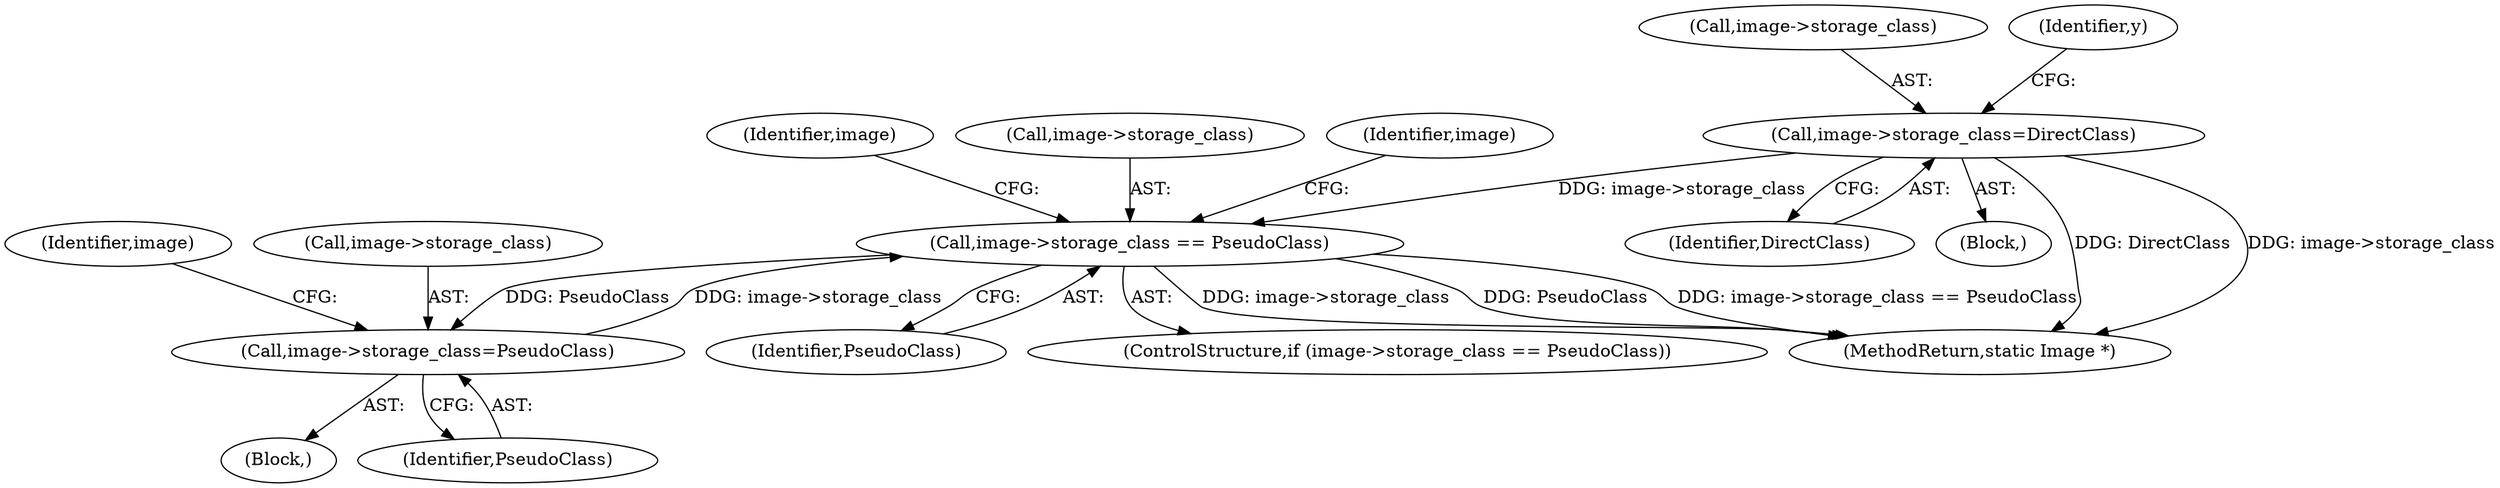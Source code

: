 digraph "0_ImageMagick_f6e9d0d9955e85bdd7540b251cd50d598dacc5e6_3@pointer" {
"1001457" [label="(Call,image->storage_class == PseudoClass)"];
"1002723" [label="(Call,image->storage_class=DirectClass)"];
"1001426" [label="(Call,image->storage_class=PseudoClass)"];
"1001457" [label="(Call,image->storage_class == PseudoClass)"];
"1001645" [label="(Identifier,image)"];
"1001458" [label="(Call,image->storage_class)"];
"1002724" [label="(Call,image->storage_class)"];
"1003666" [label="(MethodReturn,static Image *)"];
"1001426" [label="(Call,image->storage_class=PseudoClass)"];
"1002730" [label="(Identifier,y)"];
"1001424" [label="(Block,)"];
"1002723" [label="(Call,image->storage_class=DirectClass)"];
"1001461" [label="(Identifier,PseudoClass)"];
"1001456" [label="(ControlStructure,if (image->storage_class == PseudoClass))"];
"1001433" [label="(Identifier,image)"];
"1001457" [label="(Call,image->storage_class == PseudoClass)"];
"1001430" [label="(Identifier,PseudoClass)"];
"1001427" [label="(Call,image->storage_class)"];
"1001468" [label="(Identifier,image)"];
"1002727" [label="(Identifier,DirectClass)"];
"1002687" [label="(Block,)"];
"1001457" -> "1001456"  [label="AST: "];
"1001457" -> "1001461"  [label="CFG: "];
"1001458" -> "1001457"  [label="AST: "];
"1001461" -> "1001457"  [label="AST: "];
"1001468" -> "1001457"  [label="CFG: "];
"1001645" -> "1001457"  [label="CFG: "];
"1001457" -> "1003666"  [label="DDG: PseudoClass"];
"1001457" -> "1003666"  [label="DDG: image->storage_class == PseudoClass"];
"1001457" -> "1003666"  [label="DDG: image->storage_class"];
"1001457" -> "1001426"  [label="DDG: PseudoClass"];
"1002723" -> "1001457"  [label="DDG: image->storage_class"];
"1001426" -> "1001457"  [label="DDG: image->storage_class"];
"1002723" -> "1002687"  [label="AST: "];
"1002723" -> "1002727"  [label="CFG: "];
"1002724" -> "1002723"  [label="AST: "];
"1002727" -> "1002723"  [label="AST: "];
"1002730" -> "1002723"  [label="CFG: "];
"1002723" -> "1003666"  [label="DDG: DirectClass"];
"1002723" -> "1003666"  [label="DDG: image->storage_class"];
"1001426" -> "1001424"  [label="AST: "];
"1001426" -> "1001430"  [label="CFG: "];
"1001427" -> "1001426"  [label="AST: "];
"1001430" -> "1001426"  [label="AST: "];
"1001433" -> "1001426"  [label="CFG: "];
}
